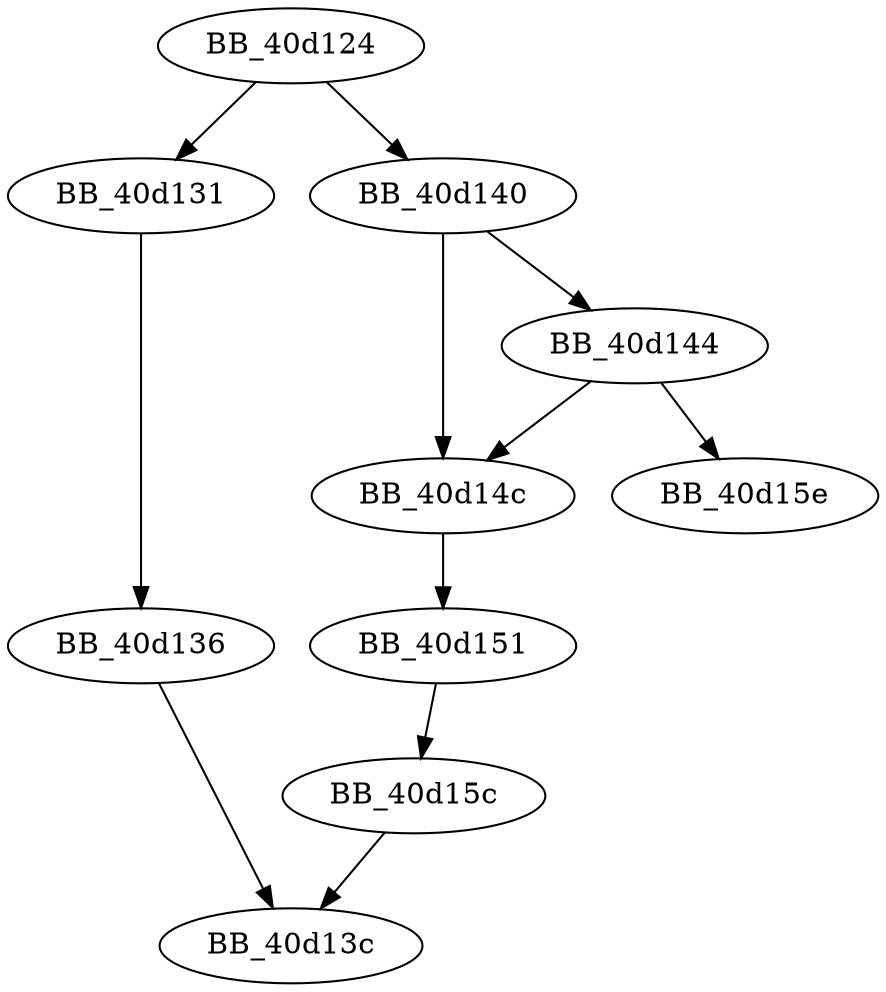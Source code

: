 DiGraph __isatty{
BB_40d124->BB_40d131
BB_40d124->BB_40d140
BB_40d131->BB_40d136
BB_40d136->BB_40d13c
BB_40d140->BB_40d144
BB_40d140->BB_40d14c
BB_40d144->BB_40d14c
BB_40d144->BB_40d15e
BB_40d14c->BB_40d151
BB_40d151->BB_40d15c
BB_40d15c->BB_40d13c
}
